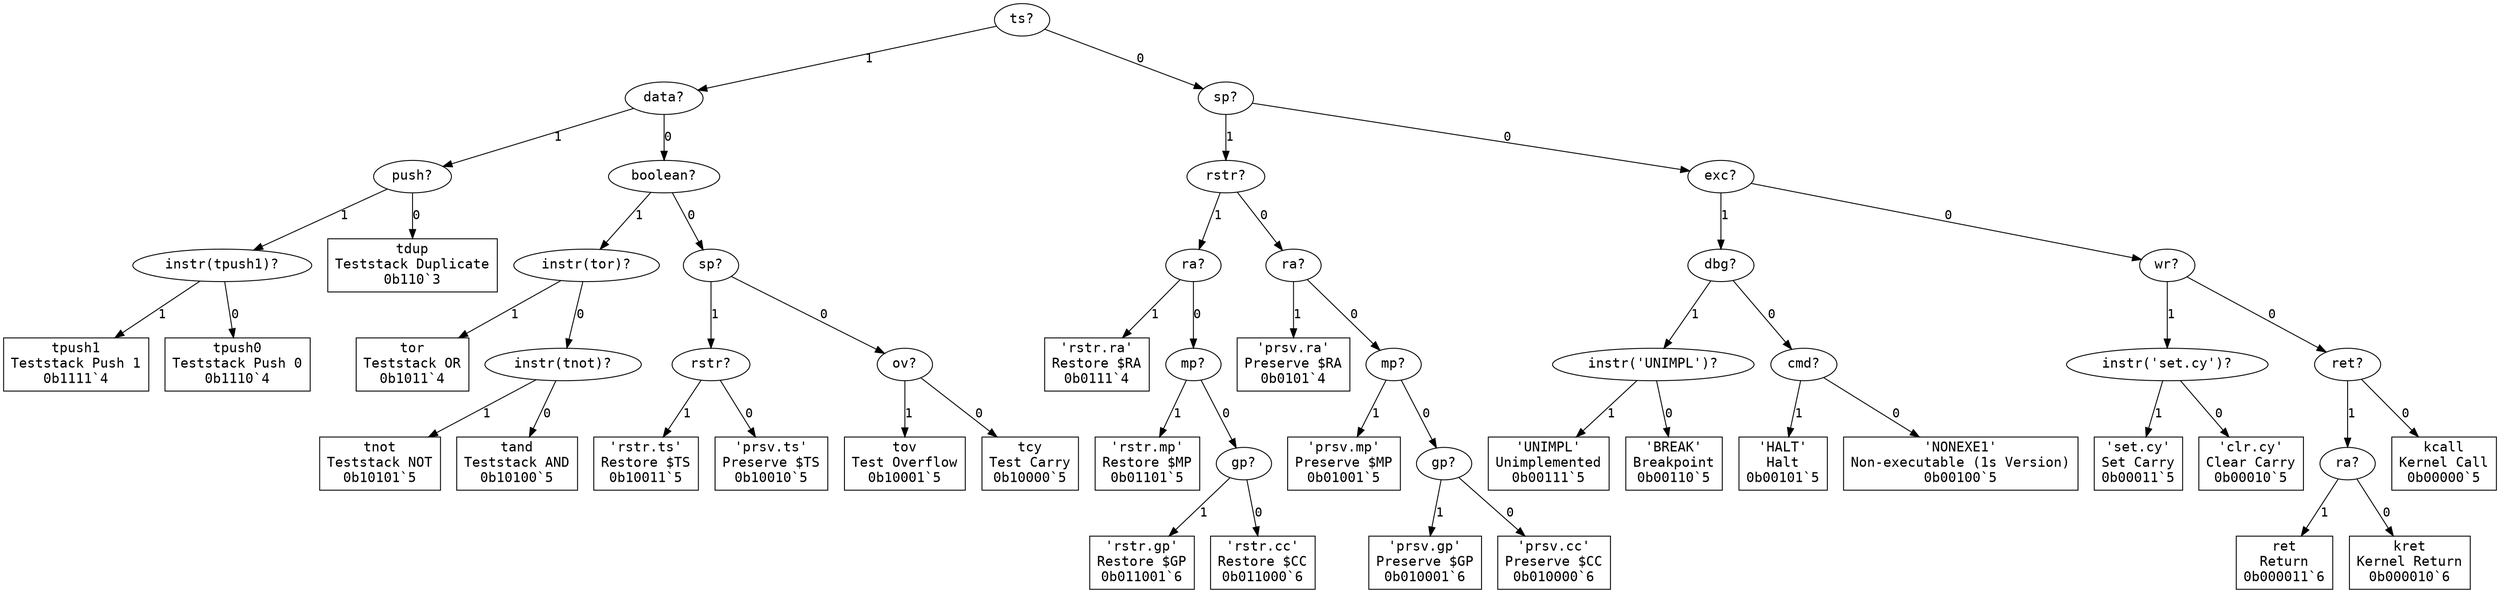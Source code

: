 digraph "Format o" {
  graph [dpi = 100, bgcolor="white"];
  node [fontname = "Courier", fontsize="15pt"];
  edge [fontname = "Courier"];
  "ts_7740448" [label = "ts?", shape = ellipse];
  "ts_7740448" -> "data_4436317" [label = "1"];
  "ts_7740448" -> "sp_11454861" [label = "0"];
  "data_4436317" [label = "data?", shape = ellipse];
  "data_4436317" -> "push_2437001" [label = "1"];
  "data_4436317" -> "boolean_13225208" [label = "0"];
  "push_2437001" [label = "push?", shape = ellipse];
  "push_2437001" -> "instr(tpush1)_9804295" [label = "1"];
  "push_2437001" -> "tdup_15487713" [label = "0"];
  "instr(tpush1)_9804295" [label = "instr(tpush1)?", shape = ellipse];
  "instr(tpush1)_9804295" -> "tpush1_12806233" [label = "1"];
  "instr(tpush1)_9804295" -> "tpush0_14509953" [label = "0"];
  "tpush1_12806233" [label = "tpush1\nTeststack Push 1\n0b1111`4", shape = rectangle];
  "tpush0_14509953" [label = "tpush0\nTeststack Push 0\n0b1110`4", shape = rectangle];
  "tdup_15487713" [label = "tdup\nTeststack Duplicate\n0b110`3", shape = rectangle];
  "boolean_13225208" [label = "boolean?", shape = ellipse];
  "boolean_13225208" -> "instr(tor)_15792127" [label = "1"];
  "boolean_13225208" -> "sp_11927802" [label = "0"];
  "instr(tor)_15792127" [label = "instr(tor)?", shape = ellipse];
  "instr(tor)_15792127" -> "tor_1243182" [label = "1"];
  "instr(tor)_15792127" -> "instr(tnot)_14822141" [label = "0"];
  "tor_1243182" [label = "tor\nTeststack OR\n0b1011`4", shape = rectangle];
  "instr(tnot)_14822141" [label = "instr(tnot)?", shape = ellipse];
  "instr(tnot)_14822141" -> "tnot_4060624" [label = "1"];
  "instr(tnot)_14822141" -> "tand_15469294" [label = "0"];
  "tnot_4060624" [label = "tnot\nTeststack NOT\n0b10101`5", shape = rectangle];
  "tand_15469294" [label = "tand\nTeststack AND\n0b10100`5", shape = rectangle];
  "sp_11927802" [label = "sp?", shape = ellipse];
  "sp_11927802" -> "rstr_7748698" [label = "1"];
  "sp_11927802" -> "ov_12237183" [label = "0"];
  "rstr_7748698" [label = "rstr?", shape = ellipse];
  "rstr_7748698" -> "'rstr.ts'_8107659" [label = "1"];
  "rstr_7748698" -> "'prsv.ts'_2474688" [label = "0"];
  "'rstr.ts'_8107659" [label = "'rstr.ts'\nRestore $TS\n0b10011`5", shape = rectangle];
  "'prsv.ts'_2474688" [label = "'prsv.ts'\nPreserve $TS\n0b10010`5", shape = rectangle];
  "ov_12237183" [label = "ov?", shape = ellipse];
  "ov_12237183" -> "tov_12931519" [label = "1"];
  "ov_12237183" -> "tcy_2523867" [label = "0"];
  "tov_12931519" [label = "tov\nTest Overflow\n0b10001`5", shape = rectangle];
  "tcy_2523867" [label = "tcy\nTest Carry\n0b10000`5", shape = rectangle];
  "sp_11454861" [label = "sp?", shape = ellipse];
  "sp_11454861" -> "rstr_14043542" [label = "1"];
  "sp_11454861" -> "exc_10785502" [label = "0"];
  "rstr_14043542" [label = "rstr?", shape = ellipse];
  "rstr_14043542" -> "ra_11697259" [label = "1"];
  "rstr_14043542" -> "ra_5439766" [label = "0"];
  "ra_11697259" [label = "ra?", shape = ellipse];
  "ra_11697259" -> "'rstr.ra'_14990000" [label = "1"];
  "ra_11697259" -> "mp_5968125" [label = "0"];
  "'rstr.ra'_14990000" [label = "'rstr.ra'\nRestore $RA\n0b0111`4", shape = rectangle];
  "mp_5968125" [label = "mp?", shape = ellipse];
  "mp_5968125" -> "'rstr.mp'_10653791" [label = "1"];
  "mp_5968125" -> "gp_995846" [label = "0"];
  "'rstr.mp'_10653791" [label = "'rstr.mp'\nRestore $MP\n0b01101`5", shape = rectangle];
  "gp_995846" [label = "gp?", shape = ellipse];
  "gp_995846" -> "'rstr.gp'_14554136" [label = "1"];
  "gp_995846" -> "'rstr.cc'_3226942" [label = "0"];
  "'rstr.gp'_14554136" [label = "'rstr.gp'\nRestore $GP\n0b011001`6", shape = rectangle];
  "'rstr.cc'_3226942" [label = "'rstr.cc'\nRestore $CC\n0b011000`6", shape = rectangle];
  "ra_5439766" [label = "ra?", shape = ellipse];
  "ra_5439766" -> "'prsv.ra'_11219602" [label = "1"];
  "ra_5439766" -> "mp_14735186" [label = "0"];
  "'prsv.ra'_11219602" [label = "'prsv.ra'\nPreserve $RA\n0b0101`4", shape = rectangle];
  "mp_14735186" [label = "mp?", shape = ellipse];
  "mp_14735186" -> "'prsv.mp'_12023555" [label = "1"];
  "mp_14735186" -> "gp_5770640" [label = "0"];
  "'prsv.mp'_12023555" [label = "'prsv.mp'\nPreserve $MP\n0b01001`5", shape = rectangle];
  "gp_5770640" [label = "gp?", shape = ellipse];
  "gp_5770640" -> "'prsv.gp'_4829802" [label = "1"];
  "gp_5770640" -> "'prsv.cc'_7656682" [label = "0"];
  "'prsv.gp'_4829802" [label = "'prsv.gp'\nPreserve $GP\n0b010001`6", shape = rectangle];
  "'prsv.cc'_7656682" [label = "'prsv.cc'\nPreserve $CC\n0b010000`6", shape = rectangle];
  "exc_10785502" [label = "exc?", shape = ellipse];
  "exc_10785502" -> "dbg_16198459" [label = "1"];
  "exc_10785502" -> "wr_2398349" [label = "0"];
  "dbg_16198459" [label = "dbg?", shape = ellipse];
  "dbg_16198459" -> "instr('UNIMPL')_7737361" [label = "1"];
  "dbg_16198459" -> "cmd_9200811" [label = "0"];
  "instr('UNIMPL')_7737361" [label = "instr('UNIMPL')?", shape = ellipse];
  "instr('UNIMPL')_7737361" -> "'UNIMPL'_242126" [label = "1"];
  "instr('UNIMPL')_7737361" -> "'BREAK'_2863401" [label = "0"];
  "'UNIMPL'_242126" [label = "'UNIMPL'\nUnimplemented\n0b00111`5", shape = rectangle];
  "'BREAK'_2863401" [label = "'BREAK'\nBreakpoint\n0b00110`5", shape = rectangle];
  "cmd_9200811" [label = "cmd?", shape = ellipse];
  "cmd_9200811" -> "'HALT'_5047438" [label = "1"];
  "cmd_9200811" -> "'NONEXE1'_14538439" [label = "0"];
  "'HALT'_5047438" [label = "'HALT'\nHalt\n0b00101`5", shape = rectangle];
  "'NONEXE1'_14538439" [label = "'NONEXE1'\nNon-executable (1s Version)\n0b00100`5", shape = rectangle];
  "wr_2398349" [label = "wr?", shape = ellipse];
  "wr_2398349" -> "instr('set.cy')_2186464" [label = "1"];
  "wr_2398349" -> "ret_15011896" [label = "0"];
  "instr('set.cy')_2186464" [label = "instr('set.cy')?", shape = ellipse];
  "instr('set.cy')_2186464" -> "'set.cy'_4073820" [label = "1"];
  "instr('set.cy')_2186464" -> "'clr.cy'_14719063" [label = "0"];
  "'set.cy'_4073820" [label = "'set.cy'\nSet Carry\n0b00011`5", shape = rectangle];
  "'clr.cy'_14719063" [label = "'clr.cy'\nClear Carry\n0b00010`5", shape = rectangle];
  "ret_15011896" [label = "ret?", shape = ellipse];
  "ret_15011896" -> "ra_8747536" [label = "1"];
  "ret_15011896" -> "kcall_5951590" [label = "0"];
  "ra_8747536" [label = "ra?", shape = ellipse];
  "ra_8747536" -> "ret_11021990" [label = "1"];
  "ra_8747536" -> "kret_6365154" [label = "0"];
  "ret_11021990" [label = "ret\nReturn\n0b000011`6", shape = rectangle];
  "kret_6365154" [label = "kret\nKernel Return\n0b000010`6", shape = rectangle];
  "kcall_5951590" [label = "kcall\nKernel Call\n0b00000`5", shape = rectangle];
}
